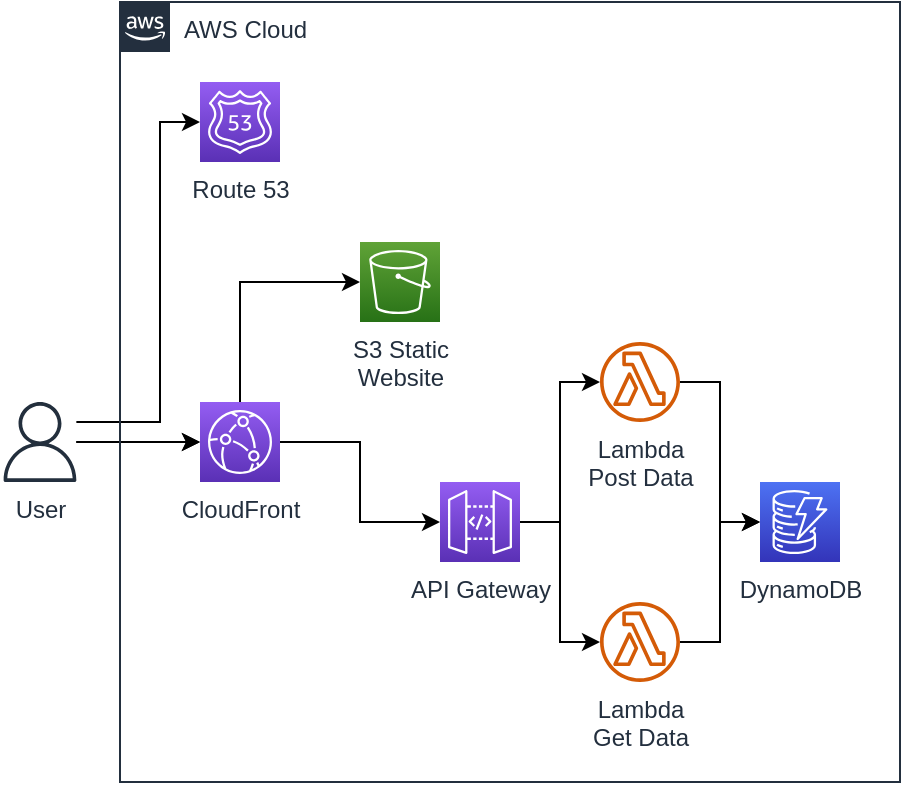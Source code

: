 <mxfile version="20.6.0" type="device"><diagram id="yyv9g80TevLxMI24VINn" name="Page-1"><mxGraphModel dx="870" dy="604" grid="1" gridSize="10" guides="1" tooltips="1" connect="1" arrows="1" fold="1" page="1" pageScale="1" pageWidth="850" pageHeight="1100" math="0" shadow="0"><root><mxCell id="0"/><mxCell id="1" parent="0"/><mxCell id="PJY5T3Nh6HLgTcSirfPL-21" style="edgeStyle=orthogonalEdgeStyle;rounded=0;orthogonalLoop=1;jettySize=auto;html=1;entryX=0;entryY=0.5;entryDx=0;entryDy=0;entryPerimeter=0;" edge="1" parent="1" source="PJY5T3Nh6HLgTcSirfPL-1" target="PJY5T3Nh6HLgTcSirfPL-3"><mxGeometry relative="1" as="geometry"><Array as="points"><mxPoint x="180" y="250"/><mxPoint x="180" y="100"/></Array></mxGeometry></mxCell><mxCell id="PJY5T3Nh6HLgTcSirfPL-22" style="edgeStyle=orthogonalEdgeStyle;rounded=0;orthogonalLoop=1;jettySize=auto;html=1;entryX=0;entryY=0.5;entryDx=0;entryDy=0;entryPerimeter=0;" edge="1" parent="1" source="PJY5T3Nh6HLgTcSirfPL-1" target="PJY5T3Nh6HLgTcSirfPL-4"><mxGeometry relative="1" as="geometry"/></mxCell><mxCell id="PJY5T3Nh6HLgTcSirfPL-23" value="" style="edgeStyle=orthogonalEdgeStyle;rounded=0;orthogonalLoop=1;jettySize=auto;html=1;" edge="1" parent="1" source="PJY5T3Nh6HLgTcSirfPL-1" target="PJY5T3Nh6HLgTcSirfPL-4"><mxGeometry relative="1" as="geometry"/></mxCell><mxCell id="PJY5T3Nh6HLgTcSirfPL-1" value="User" style="sketch=0;outlineConnect=0;fontColor=#232F3E;gradientColor=none;fillColor=#232F3D;strokeColor=none;dashed=0;verticalLabelPosition=bottom;verticalAlign=top;align=center;html=1;fontSize=12;fontStyle=0;aspect=fixed;pointerEvents=1;shape=mxgraph.aws4.user;" vertex="1" parent="1"><mxGeometry x="100" y="240" width="40" height="40" as="geometry"/></mxCell><mxCell id="PJY5T3Nh6HLgTcSirfPL-2" value="AWS Cloud" style="points=[[0,0],[0.25,0],[0.5,0],[0.75,0],[1,0],[1,0.25],[1,0.5],[1,0.75],[1,1],[0.75,1],[0.5,1],[0.25,1],[0,1],[0,0.75],[0,0.5],[0,0.25]];outlineConnect=0;gradientColor=none;html=1;whiteSpace=wrap;fontSize=12;fontStyle=0;container=1;pointerEvents=0;collapsible=0;recursiveResize=0;shape=mxgraph.aws4.group;grIcon=mxgraph.aws4.group_aws_cloud_alt;strokeColor=#232F3E;fillColor=none;verticalAlign=top;align=left;spacingLeft=30;fontColor=#232F3E;dashed=0;" vertex="1" parent="1"><mxGeometry x="160" y="40" width="390" height="390" as="geometry"/></mxCell><mxCell id="PJY5T3Nh6HLgTcSirfPL-3" value="Route 53" style="sketch=0;points=[[0,0,0],[0.25,0,0],[0.5,0,0],[0.75,0,0],[1,0,0],[0,1,0],[0.25,1,0],[0.5,1,0],[0.75,1,0],[1,1,0],[0,0.25,0],[0,0.5,0],[0,0.75,0],[1,0.25,0],[1,0.5,0],[1,0.75,0]];outlineConnect=0;fontColor=#232F3E;gradientColor=#945DF2;gradientDirection=north;fillColor=#5A30B5;strokeColor=#ffffff;dashed=0;verticalLabelPosition=bottom;verticalAlign=top;align=center;html=1;fontSize=12;fontStyle=0;aspect=fixed;shape=mxgraph.aws4.resourceIcon;resIcon=mxgraph.aws4.route_53;" vertex="1" parent="PJY5T3Nh6HLgTcSirfPL-2"><mxGeometry x="40" y="40" width="40" height="40" as="geometry"/></mxCell><mxCell id="PJY5T3Nh6HLgTcSirfPL-16" style="edgeStyle=orthogonalEdgeStyle;rounded=0;orthogonalLoop=1;jettySize=auto;html=1;entryX=0;entryY=0.5;entryDx=0;entryDy=0;entryPerimeter=0;" edge="1" parent="PJY5T3Nh6HLgTcSirfPL-2" source="PJY5T3Nh6HLgTcSirfPL-4" target="PJY5T3Nh6HLgTcSirfPL-6"><mxGeometry relative="1" as="geometry"/></mxCell><mxCell id="PJY5T3Nh6HLgTcSirfPL-20" style="edgeStyle=orthogonalEdgeStyle;rounded=0;orthogonalLoop=1;jettySize=auto;html=1;entryX=0;entryY=0.5;entryDx=0;entryDy=0;entryPerimeter=0;" edge="1" parent="PJY5T3Nh6HLgTcSirfPL-2" source="PJY5T3Nh6HLgTcSirfPL-4" target="PJY5T3Nh6HLgTcSirfPL-5"><mxGeometry relative="1" as="geometry"><Array as="points"><mxPoint x="60" y="140"/></Array></mxGeometry></mxCell><mxCell id="PJY5T3Nh6HLgTcSirfPL-4" value="CloudFront" style="sketch=0;points=[[0,0,0],[0.25,0,0],[0.5,0,0],[0.75,0,0],[1,0,0],[0,1,0],[0.25,1,0],[0.5,1,0],[0.75,1,0],[1,1,0],[0,0.25,0],[0,0.5,0],[0,0.75,0],[1,0.25,0],[1,0.5,0],[1,0.75,0]];outlineConnect=0;fontColor=#232F3E;gradientColor=#945DF2;gradientDirection=north;fillColor=#5A30B5;strokeColor=#ffffff;dashed=0;verticalLabelPosition=bottom;verticalAlign=top;align=center;html=1;fontSize=12;fontStyle=0;aspect=fixed;shape=mxgraph.aws4.resourceIcon;resIcon=mxgraph.aws4.cloudfront;" vertex="1" parent="PJY5T3Nh6HLgTcSirfPL-2"><mxGeometry x="40" y="200" width="40" height="40" as="geometry"/></mxCell><mxCell id="PJY5T3Nh6HLgTcSirfPL-5" value="&lt;div&gt;S3 Static&lt;/div&gt;&lt;div&gt;Website&lt;br&gt;&lt;/div&gt;" style="sketch=0;points=[[0,0,0],[0.25,0,0],[0.5,0,0],[0.75,0,0],[1,0,0],[0,1,0],[0.25,1,0],[0.5,1,0],[0.75,1,0],[1,1,0],[0,0.25,0],[0,0.5,0],[0,0.75,0],[1,0.25,0],[1,0.5,0],[1,0.75,0]];outlineConnect=0;fontColor=#232F3E;gradientColor=#60A337;gradientDirection=north;fillColor=#277116;strokeColor=#ffffff;dashed=0;verticalLabelPosition=bottom;verticalAlign=top;align=center;html=1;fontSize=12;fontStyle=0;aspect=fixed;shape=mxgraph.aws4.resourceIcon;resIcon=mxgraph.aws4.s3;" vertex="1" parent="PJY5T3Nh6HLgTcSirfPL-2"><mxGeometry x="120" y="120" width="40" height="40" as="geometry"/></mxCell><mxCell id="PJY5T3Nh6HLgTcSirfPL-14" style="edgeStyle=orthogonalEdgeStyle;rounded=0;orthogonalLoop=1;jettySize=auto;html=1;" edge="1" parent="PJY5T3Nh6HLgTcSirfPL-2" source="PJY5T3Nh6HLgTcSirfPL-6" target="PJY5T3Nh6HLgTcSirfPL-8"><mxGeometry relative="1" as="geometry"><Array as="points"><mxPoint x="220" y="260"/><mxPoint x="220" y="190"/></Array></mxGeometry></mxCell><mxCell id="PJY5T3Nh6HLgTcSirfPL-15" style="edgeStyle=orthogonalEdgeStyle;rounded=0;orthogonalLoop=1;jettySize=auto;html=1;" edge="1" parent="PJY5T3Nh6HLgTcSirfPL-2" source="PJY5T3Nh6HLgTcSirfPL-6" target="PJY5T3Nh6HLgTcSirfPL-9"><mxGeometry relative="1" as="geometry"><Array as="points"><mxPoint x="220" y="260"/><mxPoint x="220" y="320"/></Array></mxGeometry></mxCell><mxCell id="PJY5T3Nh6HLgTcSirfPL-6" value="&lt;div&gt;API Gateway&lt;/div&gt;" style="sketch=0;points=[[0,0,0],[0.25,0,0],[0.5,0,0],[0.75,0,0],[1,0,0],[0,1,0],[0.25,1,0],[0.5,1,0],[0.75,1,0],[1,1,0],[0,0.25,0],[0,0.5,0],[0,0.75,0],[1,0.25,0],[1,0.5,0],[1,0.75,0]];outlineConnect=0;fontColor=#232F3E;gradientColor=#945DF2;gradientDirection=north;fillColor=#5A30B5;strokeColor=#ffffff;dashed=0;verticalLabelPosition=bottom;verticalAlign=top;align=center;html=1;fontSize=12;fontStyle=0;aspect=fixed;shape=mxgraph.aws4.resourceIcon;resIcon=mxgraph.aws4.api_gateway;" vertex="1" parent="PJY5T3Nh6HLgTcSirfPL-2"><mxGeometry x="160" y="240" width="40" height="40" as="geometry"/></mxCell><mxCell id="PJY5T3Nh6HLgTcSirfPL-7" value="DynamoDB" style="sketch=0;points=[[0,0,0],[0.25,0,0],[0.5,0,0],[0.75,0,0],[1,0,0],[0,1,0],[0.25,1,0],[0.5,1,0],[0.75,1,0],[1,1,0],[0,0.25,0],[0,0.5,0],[0,0.75,0],[1,0.25,0],[1,0.5,0],[1,0.75,0]];outlineConnect=0;fontColor=#232F3E;gradientColor=#4D72F3;gradientDirection=north;fillColor=#3334B9;strokeColor=#ffffff;dashed=0;verticalLabelPosition=bottom;verticalAlign=top;align=center;html=1;fontSize=12;fontStyle=0;aspect=fixed;shape=mxgraph.aws4.resourceIcon;resIcon=mxgraph.aws4.dynamodb;" vertex="1" parent="PJY5T3Nh6HLgTcSirfPL-2"><mxGeometry x="320" y="240" width="40" height="40" as="geometry"/></mxCell><mxCell id="PJY5T3Nh6HLgTcSirfPL-10" style="edgeStyle=orthogonalEdgeStyle;rounded=0;orthogonalLoop=1;jettySize=auto;html=1;entryX=0;entryY=0.5;entryDx=0;entryDy=0;entryPerimeter=0;" edge="1" parent="PJY5T3Nh6HLgTcSirfPL-2" source="PJY5T3Nh6HLgTcSirfPL-8" target="PJY5T3Nh6HLgTcSirfPL-7"><mxGeometry relative="1" as="geometry"/></mxCell><mxCell id="PJY5T3Nh6HLgTcSirfPL-8" value="&lt;div&gt;Lambda&lt;/div&gt;&lt;div&gt;Post Data&lt;br&gt;&lt;/div&gt;" style="sketch=0;outlineConnect=0;fontColor=#232F3E;gradientColor=none;fillColor=#D45B07;strokeColor=none;dashed=0;verticalLabelPosition=bottom;verticalAlign=top;align=center;html=1;fontSize=12;fontStyle=0;aspect=fixed;pointerEvents=1;shape=mxgraph.aws4.lambda_function;" vertex="1" parent="PJY5T3Nh6HLgTcSirfPL-2"><mxGeometry x="240" y="170" width="40" height="40" as="geometry"/></mxCell><mxCell id="PJY5T3Nh6HLgTcSirfPL-11" style="edgeStyle=orthogonalEdgeStyle;rounded=0;orthogonalLoop=1;jettySize=auto;html=1;entryX=0;entryY=0.5;entryDx=0;entryDy=0;entryPerimeter=0;" edge="1" parent="PJY5T3Nh6HLgTcSirfPL-2" source="PJY5T3Nh6HLgTcSirfPL-9" target="PJY5T3Nh6HLgTcSirfPL-7"><mxGeometry relative="1" as="geometry"/></mxCell><mxCell id="PJY5T3Nh6HLgTcSirfPL-9" value="&lt;div&gt;Lambda&lt;/div&gt;&lt;div&gt;Get Data&lt;br&gt;&lt;/div&gt;" style="sketch=0;outlineConnect=0;fontColor=#232F3E;gradientColor=none;fillColor=#D45B07;strokeColor=none;dashed=0;verticalLabelPosition=bottom;verticalAlign=top;align=center;html=1;fontSize=12;fontStyle=0;aspect=fixed;pointerEvents=1;shape=mxgraph.aws4.lambda_function;" vertex="1" parent="PJY5T3Nh6HLgTcSirfPL-2"><mxGeometry x="240" y="300" width="40" height="40" as="geometry"/></mxCell></root></mxGraphModel></diagram></mxfile>
